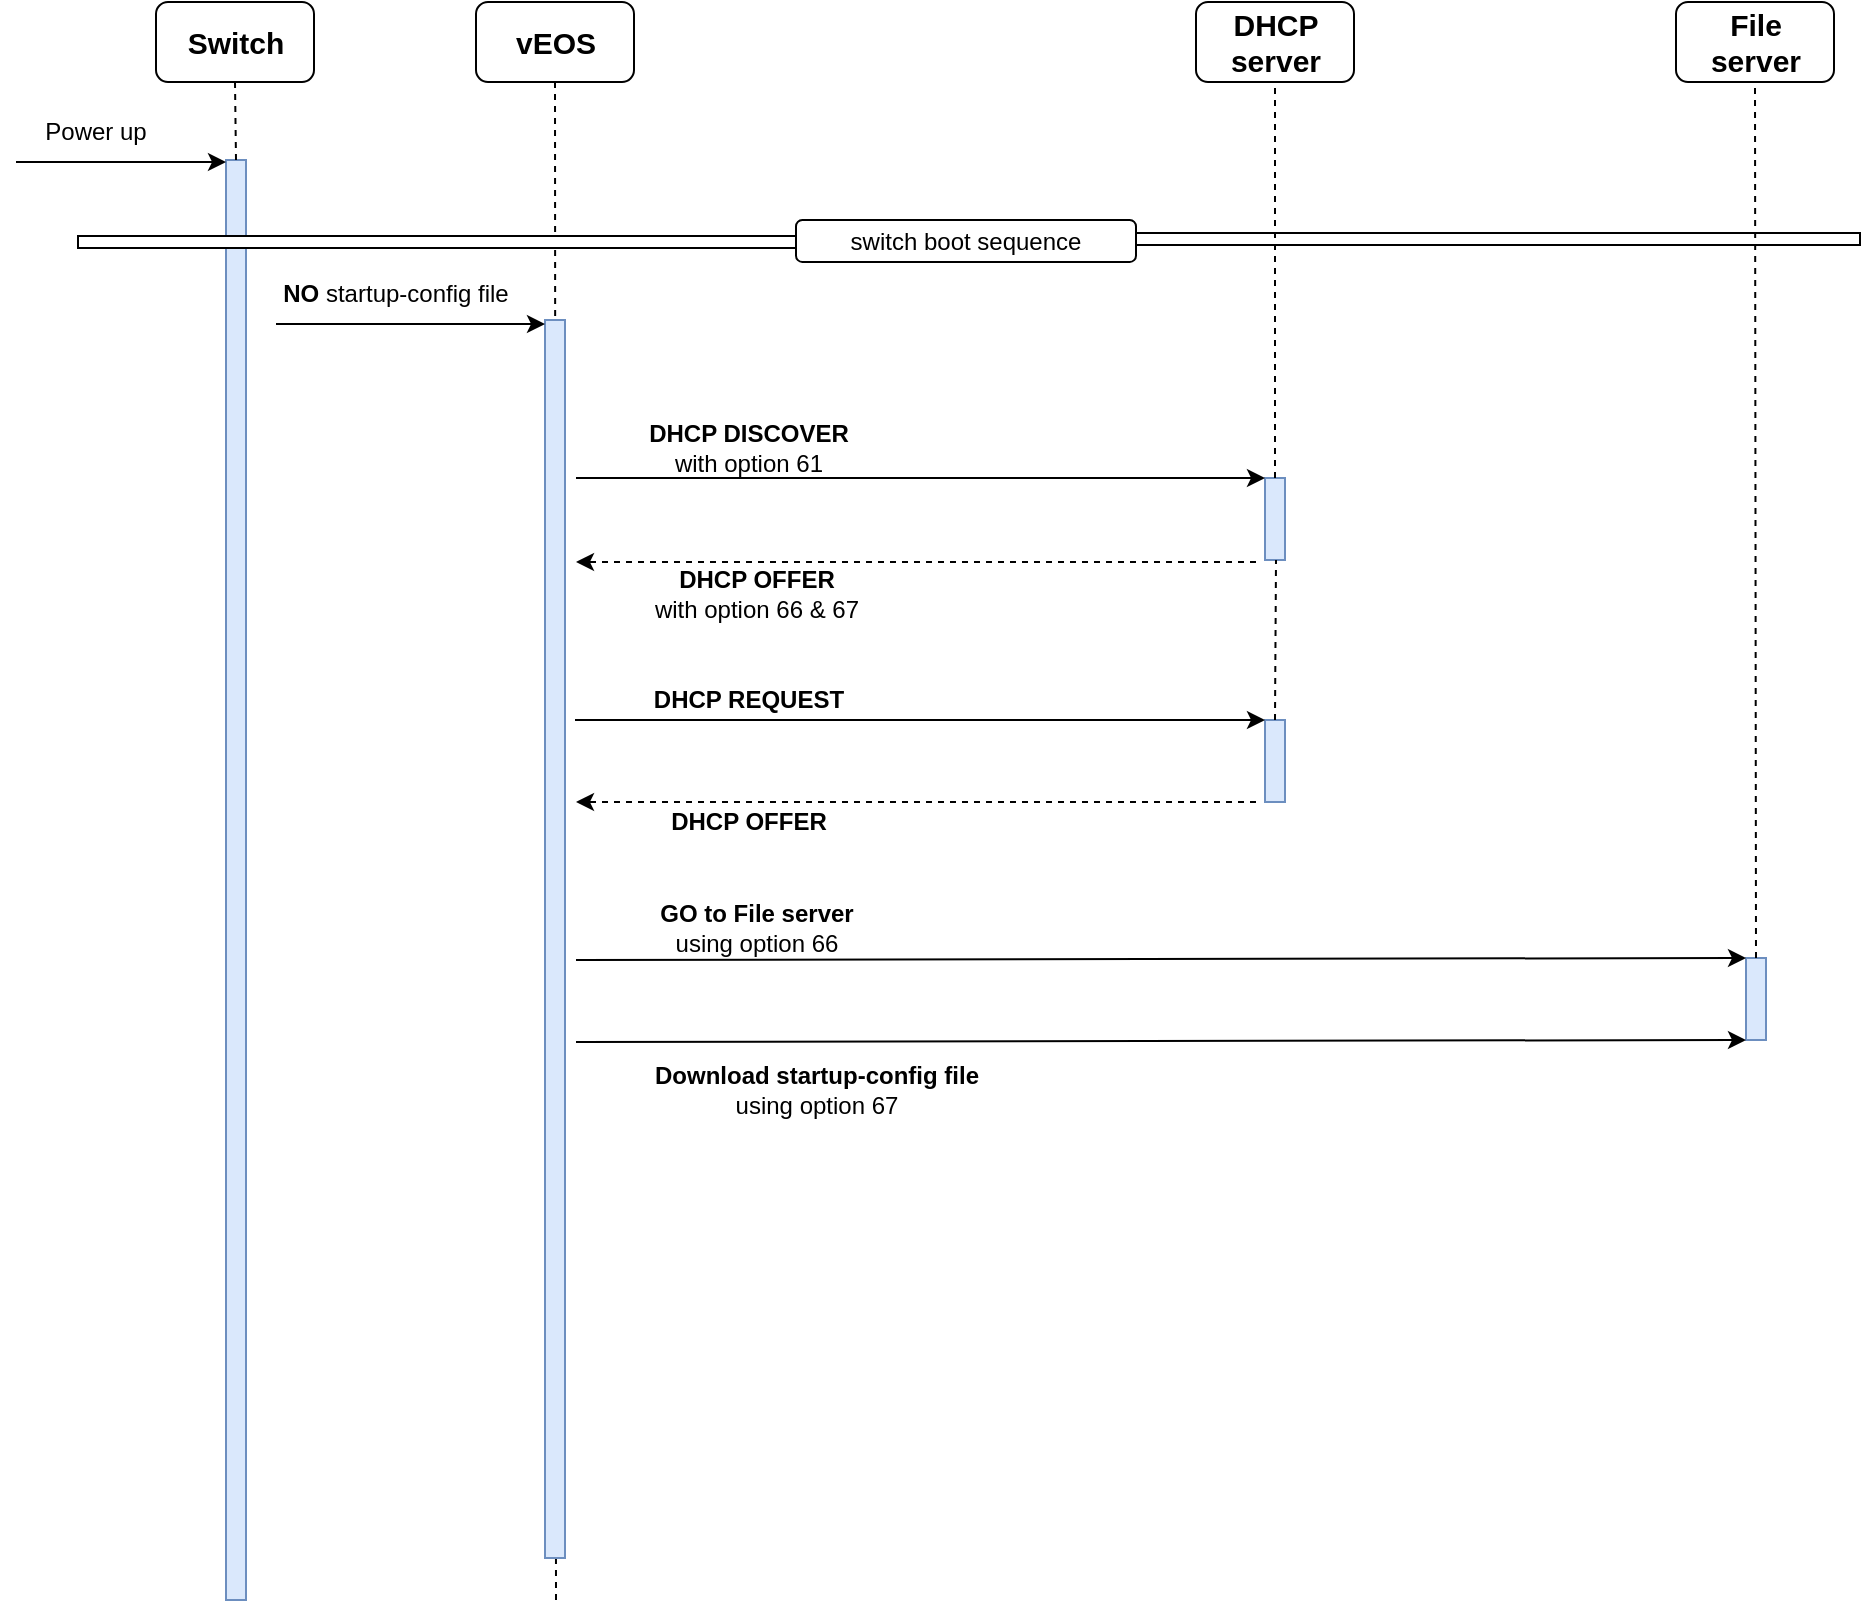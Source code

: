 <mxfile version="21.8.2" type="github">
  <diagram name="Page-1" id="74e2e168-ea6b-b213-b513-2b3c1d86103e">
    <mxGraphModel dx="1096" dy="1026" grid="1" gridSize="10" guides="1" tooltips="1" connect="1" arrows="1" fold="1" page="1" pageScale="1" pageWidth="1100" pageHeight="850" background="none" math="0" shadow="0">
      <root>
        <mxCell id="0" />
        <mxCell id="1" parent="0" />
        <mxCell id="bCRU6YlXV68KjKm_1EpI-22" value="" style="rounded=1;whiteSpace=wrap;html=1;" vertex="1" parent="1">
          <mxGeometry x="80" y="41" width="79" height="40" as="geometry" />
        </mxCell>
        <mxCell id="bCRU6YlXV68KjKm_1EpI-23" value="&lt;b&gt;&lt;font style=&quot;font-size: 15px;&quot;&gt;Switch&lt;/font&gt;&lt;/b&gt;" style="text;strokeColor=none;align=center;fillColor=none;html=1;verticalAlign=middle;whiteSpace=wrap;rounded=0;" vertex="1" parent="1">
          <mxGeometry x="90" y="46" width="60" height="30" as="geometry" />
        </mxCell>
        <mxCell id="bCRU6YlXV68KjKm_1EpI-24" value="" style="rounded=1;whiteSpace=wrap;html=1;" vertex="1" parent="1">
          <mxGeometry x="240" y="41" width="79" height="40" as="geometry" />
        </mxCell>
        <mxCell id="bCRU6YlXV68KjKm_1EpI-25" value="&lt;b&gt;&lt;font style=&quot;font-size: 15px;&quot;&gt;vEOS&lt;/font&gt;&lt;/b&gt;" style="text;strokeColor=none;align=center;fillColor=none;html=1;verticalAlign=middle;whiteSpace=wrap;rounded=0;" vertex="1" parent="1">
          <mxGeometry x="250" y="46" width="60" height="30" as="geometry" />
        </mxCell>
        <mxCell id="bCRU6YlXV68KjKm_1EpI-26" value="" style="rounded=1;whiteSpace=wrap;html=1;" vertex="1" parent="1">
          <mxGeometry x="600" y="41" width="79" height="40" as="geometry" />
        </mxCell>
        <mxCell id="bCRU6YlXV68KjKm_1EpI-27" value="&lt;b&gt;&lt;font style=&quot;font-size: 15px;&quot;&gt;DHCP server&lt;/font&gt;&lt;/b&gt;" style="text;strokeColor=none;align=center;fillColor=none;html=1;verticalAlign=middle;whiteSpace=wrap;rounded=0;" vertex="1" parent="1">
          <mxGeometry x="610" y="46" width="60" height="30" as="geometry" />
        </mxCell>
        <mxCell id="bCRU6YlXV68KjKm_1EpI-28" value="" style="rounded=1;whiteSpace=wrap;html=1;" vertex="1" parent="1">
          <mxGeometry x="840" y="41" width="79" height="40" as="geometry" />
        </mxCell>
        <mxCell id="bCRU6YlXV68KjKm_1EpI-29" value="&lt;b&gt;&lt;font style=&quot;font-size: 15px;&quot;&gt;File server&lt;/font&gt;&lt;/b&gt;" style="text;strokeColor=none;align=center;fillColor=none;html=1;verticalAlign=middle;whiteSpace=wrap;rounded=0;" vertex="1" parent="1">
          <mxGeometry x="850" y="46" width="60" height="30" as="geometry" />
        </mxCell>
        <mxCell id="bCRU6YlXV68KjKm_1EpI-30" value="" style="rounded=0;whiteSpace=wrap;html=1;fillColor=#dae8fc;strokeColor=#6c8ebf;" vertex="1" parent="1">
          <mxGeometry x="115" y="120" width="10" height="720" as="geometry" />
        </mxCell>
        <mxCell id="bCRU6YlXV68KjKm_1EpI-31" value="" style="endArrow=classic;html=1;rounded=0;" edge="1" parent="1">
          <mxGeometry width="50" height="50" relative="1" as="geometry">
            <mxPoint x="10" y="121" as="sourcePoint" />
            <mxPoint x="115" y="121" as="targetPoint" />
          </mxGeometry>
        </mxCell>
        <mxCell id="bCRU6YlXV68KjKm_1EpI-32" value="Power up" style="text;strokeColor=none;align=center;fillColor=none;html=1;verticalAlign=middle;whiteSpace=wrap;rounded=0;" vertex="1" parent="1">
          <mxGeometry x="20" y="91" width="60" height="30" as="geometry" />
        </mxCell>
        <mxCell id="bCRU6YlXV68KjKm_1EpI-34" value="" style="endArrow=none;dashed=1;html=1;rounded=0;entryX=0.5;entryY=1;entryDx=0;entryDy=0;exitX=0.5;exitY=0;exitDx=0;exitDy=0;" edge="1" parent="1" source="bCRU6YlXV68KjKm_1EpI-30" target="bCRU6YlXV68KjKm_1EpI-22">
          <mxGeometry width="50" height="50" relative="1" as="geometry">
            <mxPoint x="510" y="550" as="sourcePoint" />
            <mxPoint x="560" y="500" as="targetPoint" />
          </mxGeometry>
        </mxCell>
        <mxCell id="bCRU6YlXV68KjKm_1EpI-35" value="" style="endArrow=none;dashed=1;html=1;rounded=0;entryX=0.5;entryY=1;entryDx=0;entryDy=0;" edge="1" parent="1" target="bCRU6YlXV68KjKm_1EpI-24">
          <mxGeometry width="50" height="50" relative="1" as="geometry">
            <mxPoint x="280" y="840" as="sourcePoint" />
            <mxPoint x="560" y="550" as="targetPoint" />
          </mxGeometry>
        </mxCell>
        <mxCell id="bCRU6YlXV68KjKm_1EpI-36" value="" style="rounded=0;whiteSpace=wrap;html=1;fillColor=#dae8fc;strokeColor=#6c8ebf;" vertex="1" parent="1">
          <mxGeometry x="274.5" y="200" width="10" height="619" as="geometry" />
        </mxCell>
        <mxCell id="bCRU6YlXV68KjKm_1EpI-37" value="" style="endArrow=classic;html=1;rounded=0;" edge="1" parent="1">
          <mxGeometry width="50" height="50" relative="1" as="geometry">
            <mxPoint x="140" y="202" as="sourcePoint" />
            <mxPoint x="274.5" y="202" as="targetPoint" />
          </mxGeometry>
        </mxCell>
        <mxCell id="bCRU6YlXV68KjKm_1EpI-39" value="&lt;b&gt;NO&lt;/b&gt; startup-config file" style="text;strokeColor=none;align=center;fillColor=none;html=1;verticalAlign=middle;whiteSpace=wrap;rounded=0;" vertex="1" parent="1">
          <mxGeometry x="140" y="172" width="120" height="30" as="geometry" />
        </mxCell>
        <mxCell id="bCRU6YlXV68KjKm_1EpI-40" value="" style="rounded=0;whiteSpace=wrap;html=1;rotation=-90;" vertex="1" parent="1">
          <mxGeometry x="219" y="-20" width="6" height="362" as="geometry" />
        </mxCell>
        <mxCell id="bCRU6YlXV68KjKm_1EpI-42" value="" style="rounded=1;whiteSpace=wrap;html=1;" vertex="1" parent="1">
          <mxGeometry x="400" y="150" width="170" height="21" as="geometry" />
        </mxCell>
        <mxCell id="bCRU6YlXV68KjKm_1EpI-41" value="switch boot sequence" style="text;strokeColor=none;align=center;fillColor=none;html=1;verticalAlign=middle;whiteSpace=wrap;rounded=0;" vertex="1" parent="1">
          <mxGeometry x="420" y="147" width="130" height="27" as="geometry" />
        </mxCell>
        <mxCell id="bCRU6YlXV68KjKm_1EpI-43" value="" style="rounded=0;whiteSpace=wrap;html=1;rotation=-90;" vertex="1" parent="1">
          <mxGeometry x="748" y="-21.5" width="6" height="362" as="geometry" />
        </mxCell>
        <mxCell id="bCRU6YlXV68KjKm_1EpI-44" value="" style="rounded=0;whiteSpace=wrap;html=1;fillColor=#dae8fc;strokeColor=#6c8ebf;" vertex="1" parent="1">
          <mxGeometry x="634.5" y="279" width="10" height="41" as="geometry" />
        </mxCell>
        <mxCell id="bCRU6YlXV68KjKm_1EpI-45" value="" style="endArrow=none;dashed=1;html=1;rounded=0;entryX=0.5;entryY=1;entryDx=0;entryDy=0;exitX=0.5;exitY=0;exitDx=0;exitDy=0;" edge="1" parent="1" source="bCRU6YlXV68KjKm_1EpI-44" target="bCRU6YlXV68KjKm_1EpI-26">
          <mxGeometry width="50" height="50" relative="1" as="geometry">
            <mxPoint x="290" y="850" as="sourcePoint" />
            <mxPoint x="290" y="91" as="targetPoint" />
          </mxGeometry>
        </mxCell>
        <mxCell id="bCRU6YlXV68KjKm_1EpI-46" value="" style="edgeStyle=none;orthogonalLoop=1;jettySize=auto;html=1;rounded=0;entryX=0;entryY=0;entryDx=0;entryDy=0;" edge="1" parent="1" target="bCRU6YlXV68KjKm_1EpI-44">
          <mxGeometry width="80" relative="1" as="geometry">
            <mxPoint x="290" y="279" as="sourcePoint" />
            <mxPoint x="500" y="279" as="targetPoint" />
            <Array as="points" />
          </mxGeometry>
        </mxCell>
        <mxCell id="bCRU6YlXV68KjKm_1EpI-47" value="&lt;b&gt;DHCP DISCOVER&lt;/b&gt;&lt;br&gt;with option 61" style="text;strokeColor=none;align=center;fillColor=none;html=1;verticalAlign=middle;whiteSpace=wrap;rounded=0;" vertex="1" parent="1">
          <mxGeometry x="321" y="249" width="111" height="30" as="geometry" />
        </mxCell>
        <mxCell id="bCRU6YlXV68KjKm_1EpI-48" value="" style="edgeStyle=none;orthogonalLoop=1;jettySize=auto;html=1;rounded=0;dashed=1;" edge="1" parent="1">
          <mxGeometry width="80" relative="1" as="geometry">
            <mxPoint x="630" y="321" as="sourcePoint" />
            <mxPoint x="290" y="321" as="targetPoint" />
            <Array as="points" />
          </mxGeometry>
        </mxCell>
        <mxCell id="bCRU6YlXV68KjKm_1EpI-49" value="&lt;b&gt;DHCP OFFER&lt;/b&gt;&lt;br&gt;with option 66 &amp;amp; 67" style="text;strokeColor=none;align=center;fillColor=none;html=1;verticalAlign=middle;whiteSpace=wrap;rounded=0;" vertex="1" parent="1">
          <mxGeometry x="319.5" y="322" width="120.5" height="30" as="geometry" />
        </mxCell>
        <mxCell id="bCRU6YlXV68KjKm_1EpI-51" value="" style="rounded=0;whiteSpace=wrap;html=1;fillColor=#dae8fc;strokeColor=#6c8ebf;" vertex="1" parent="1">
          <mxGeometry x="634.5" y="400" width="10" height="41" as="geometry" />
        </mxCell>
        <mxCell id="bCRU6YlXV68KjKm_1EpI-53" value="" style="endArrow=none;dashed=1;html=1;rounded=0;exitX=0.5;exitY=0;exitDx=0;exitDy=0;" edge="1" parent="1" source="bCRU6YlXV68KjKm_1EpI-51">
          <mxGeometry width="50" height="50" relative="1" as="geometry">
            <mxPoint x="650" y="289" as="sourcePoint" />
            <mxPoint x="640" y="320" as="targetPoint" />
          </mxGeometry>
        </mxCell>
        <mxCell id="bCRU6YlXV68KjKm_1EpI-54" value="" style="edgeStyle=none;orthogonalLoop=1;jettySize=auto;html=1;rounded=0;entryX=0;entryY=0;entryDx=0;entryDy=0;" edge="1" parent="1">
          <mxGeometry width="80" relative="1" as="geometry">
            <mxPoint x="289.5" y="400" as="sourcePoint" />
            <mxPoint x="634.5" y="400" as="targetPoint" />
            <Array as="points" />
          </mxGeometry>
        </mxCell>
        <mxCell id="bCRU6YlXV68KjKm_1EpI-55" value="&lt;b&gt;DHCP REQUEST&lt;/b&gt;" style="text;strokeColor=none;align=center;fillColor=none;html=1;verticalAlign=middle;whiteSpace=wrap;rounded=0;" vertex="1" parent="1">
          <mxGeometry x="321" y="380" width="111" height="20" as="geometry" />
        </mxCell>
        <mxCell id="bCRU6YlXV68KjKm_1EpI-56" value="" style="edgeStyle=none;orthogonalLoop=1;jettySize=auto;html=1;rounded=0;dashed=1;" edge="1" parent="1">
          <mxGeometry width="80" relative="1" as="geometry">
            <mxPoint x="630" y="441" as="sourcePoint" />
            <mxPoint x="290" y="441" as="targetPoint" />
            <Array as="points" />
          </mxGeometry>
        </mxCell>
        <mxCell id="bCRU6YlXV68KjKm_1EpI-57" value="&lt;b&gt;DHCP OFFER&lt;/b&gt;" style="text;strokeColor=none;align=center;fillColor=none;html=1;verticalAlign=middle;whiteSpace=wrap;rounded=0;" vertex="1" parent="1">
          <mxGeometry x="321" y="441" width="111" height="20" as="geometry" />
        </mxCell>
        <mxCell id="bCRU6YlXV68KjKm_1EpI-58" value="" style="rounded=0;whiteSpace=wrap;html=1;fillColor=#dae8fc;strokeColor=#6c8ebf;" vertex="1" parent="1">
          <mxGeometry x="875" y="519" width="10" height="41" as="geometry" />
        </mxCell>
        <mxCell id="bCRU6YlXV68KjKm_1EpI-59" value="" style="endArrow=none;dashed=1;html=1;rounded=0;entryX=0.5;entryY=1;entryDx=0;entryDy=0;exitX=0.5;exitY=0;exitDx=0;exitDy=0;" edge="1" parent="1" source="bCRU6YlXV68KjKm_1EpI-58" target="bCRU6YlXV68KjKm_1EpI-28">
          <mxGeometry width="50" height="50" relative="1" as="geometry">
            <mxPoint x="650" y="289" as="sourcePoint" />
            <mxPoint x="650" y="91" as="targetPoint" />
          </mxGeometry>
        </mxCell>
        <mxCell id="bCRU6YlXV68KjKm_1EpI-60" value="" style="edgeStyle=none;orthogonalLoop=1;jettySize=auto;html=1;rounded=0;entryX=0;entryY=0;entryDx=0;entryDy=0;" edge="1" parent="1">
          <mxGeometry width="80" relative="1" as="geometry">
            <mxPoint x="290" y="520" as="sourcePoint" />
            <mxPoint x="875" y="519" as="targetPoint" />
            <Array as="points" />
          </mxGeometry>
        </mxCell>
        <mxCell id="bCRU6YlXV68KjKm_1EpI-61" value="&lt;b&gt;GO to File server&lt;br&gt;&lt;/b&gt;using option 66" style="text;strokeColor=none;align=center;fillColor=none;html=1;verticalAlign=middle;whiteSpace=wrap;rounded=0;" vertex="1" parent="1">
          <mxGeometry x="321" y="489" width="119" height="30" as="geometry" />
        </mxCell>
        <mxCell id="bCRU6YlXV68KjKm_1EpI-62" value="" style="edgeStyle=none;orthogonalLoop=1;jettySize=auto;html=1;rounded=0;entryX=0;entryY=0;entryDx=0;entryDy=0;" edge="1" parent="1">
          <mxGeometry width="80" relative="1" as="geometry">
            <mxPoint x="290" y="561" as="sourcePoint" />
            <mxPoint x="875" y="560" as="targetPoint" />
            <Array as="points" />
          </mxGeometry>
        </mxCell>
        <mxCell id="bCRU6YlXV68KjKm_1EpI-63" value="&lt;b&gt;Download startup-config file&lt;br&gt;&lt;/b&gt;using option 67" style="text;strokeColor=none;align=center;fillColor=none;html=1;verticalAlign=middle;whiteSpace=wrap;rounded=0;" vertex="1" parent="1">
          <mxGeometry x="321" y="570" width="179" height="30" as="geometry" />
        </mxCell>
      </root>
    </mxGraphModel>
  </diagram>
</mxfile>
